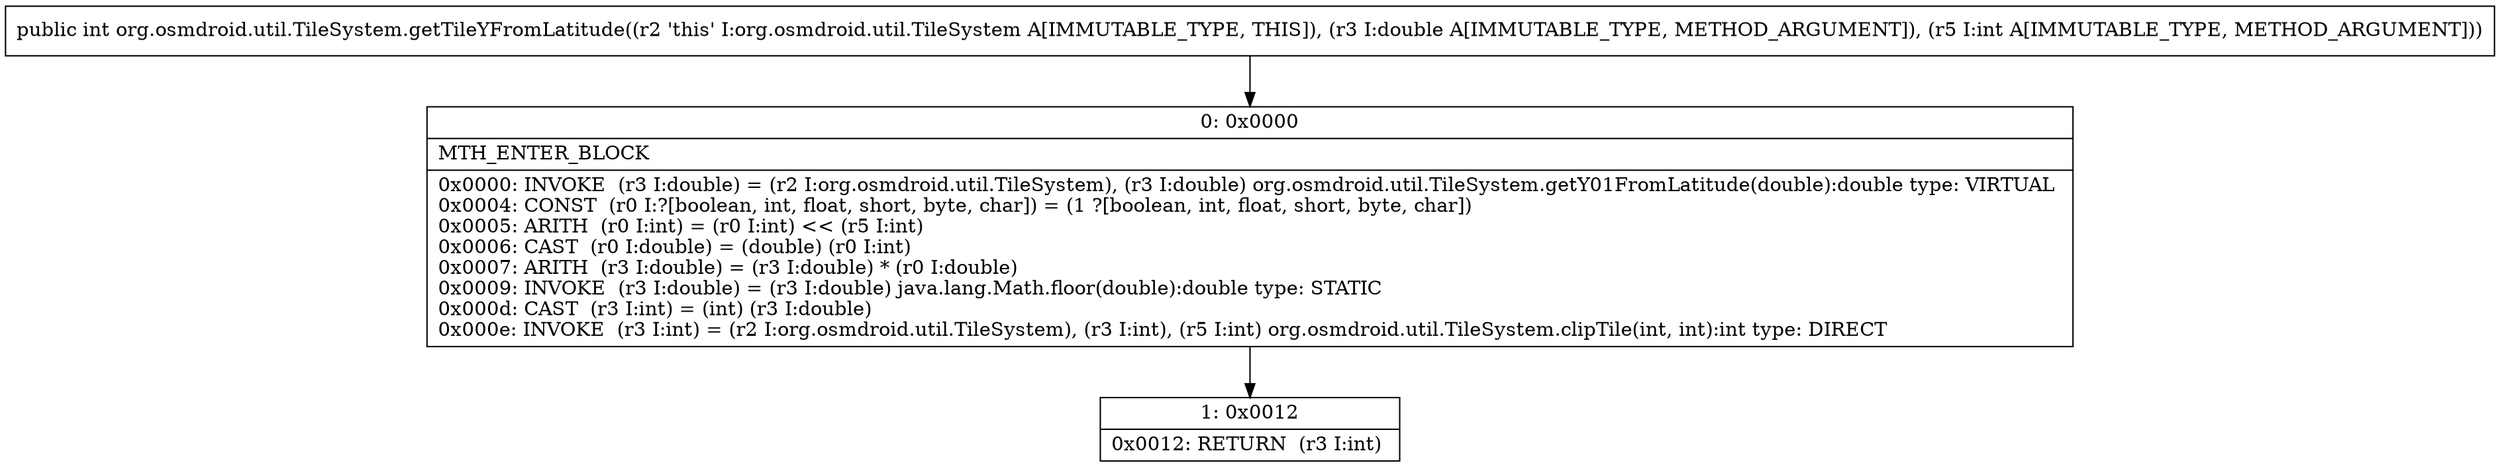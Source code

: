 digraph "CFG fororg.osmdroid.util.TileSystem.getTileYFromLatitude(DI)I" {
Node_0 [shape=record,label="{0\:\ 0x0000|MTH_ENTER_BLOCK\l|0x0000: INVOKE  (r3 I:double) = (r2 I:org.osmdroid.util.TileSystem), (r3 I:double) org.osmdroid.util.TileSystem.getY01FromLatitude(double):double type: VIRTUAL \l0x0004: CONST  (r0 I:?[boolean, int, float, short, byte, char]) = (1 ?[boolean, int, float, short, byte, char]) \l0x0005: ARITH  (r0 I:int) = (r0 I:int) \<\< (r5 I:int) \l0x0006: CAST  (r0 I:double) = (double) (r0 I:int) \l0x0007: ARITH  (r3 I:double) = (r3 I:double) * (r0 I:double) \l0x0009: INVOKE  (r3 I:double) = (r3 I:double) java.lang.Math.floor(double):double type: STATIC \l0x000d: CAST  (r3 I:int) = (int) (r3 I:double) \l0x000e: INVOKE  (r3 I:int) = (r2 I:org.osmdroid.util.TileSystem), (r3 I:int), (r5 I:int) org.osmdroid.util.TileSystem.clipTile(int, int):int type: DIRECT \l}"];
Node_1 [shape=record,label="{1\:\ 0x0012|0x0012: RETURN  (r3 I:int) \l}"];
MethodNode[shape=record,label="{public int org.osmdroid.util.TileSystem.getTileYFromLatitude((r2 'this' I:org.osmdroid.util.TileSystem A[IMMUTABLE_TYPE, THIS]), (r3 I:double A[IMMUTABLE_TYPE, METHOD_ARGUMENT]), (r5 I:int A[IMMUTABLE_TYPE, METHOD_ARGUMENT])) }"];
MethodNode -> Node_0;
Node_0 -> Node_1;
}

